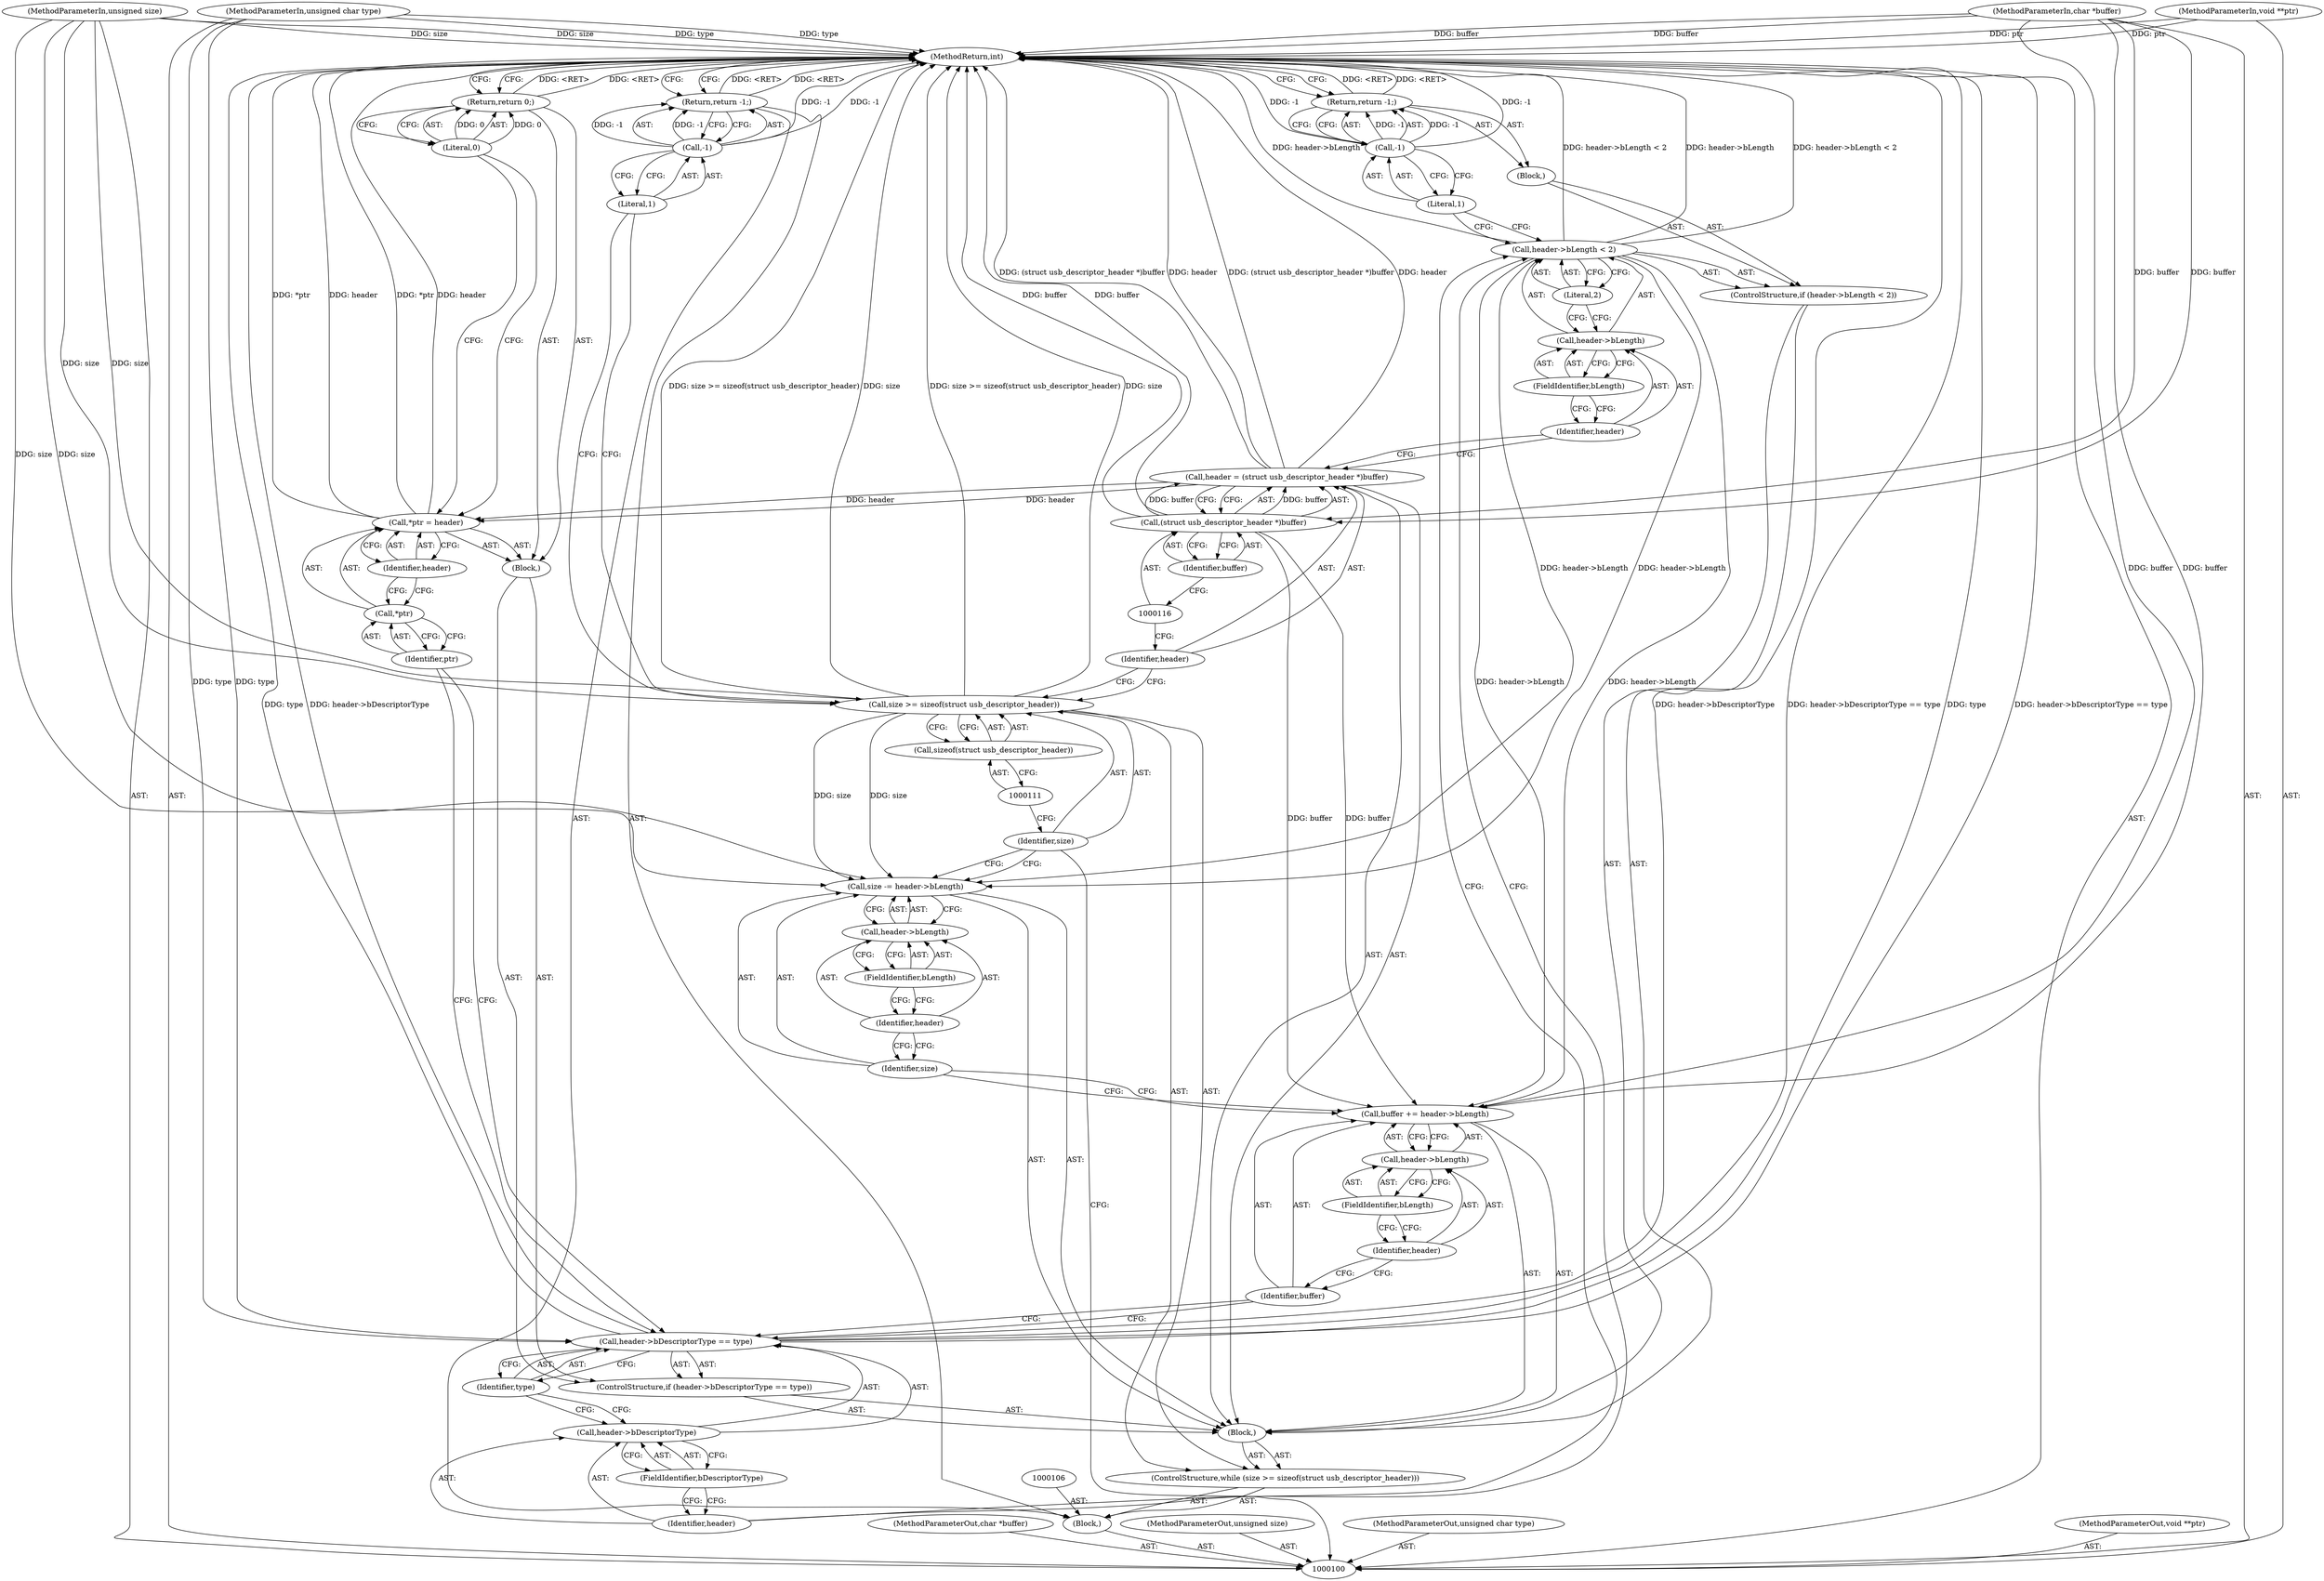 digraph "1_linux_704620afc70cf47abb9d6a1a57f3825d2bca49cf_0" {
"1000154" [label="(MethodReturn,int)"];
"1000101" [label="(MethodParameterIn,char *buffer)"];
"1000215" [label="(MethodParameterOut,char *buffer)"];
"1000102" [label="(MethodParameterIn,unsigned size)"];
"1000216" [label="(MethodParameterOut,unsigned size)"];
"1000126" [label="(Call,-1)"];
"1000127" [label="(Literal,1)"];
"1000125" [label="(Return,return -1;)"];
"1000132" [label="(FieldIdentifier,bDescriptorType)"];
"1000128" [label="(ControlStructure,if (header->bDescriptorType == type))"];
"1000133" [label="(Identifier,type)"];
"1000134" [label="(Block,)"];
"1000129" [label="(Call,header->bDescriptorType == type)"];
"1000130" [label="(Call,header->bDescriptorType)"];
"1000131" [label="(Identifier,header)"];
"1000138" [label="(Identifier,header)"];
"1000135" [label="(Call,*ptr = header)"];
"1000136" [label="(Call,*ptr)"];
"1000137" [label="(Identifier,ptr)"];
"1000103" [label="(MethodParameterIn,unsigned char type)"];
"1000217" [label="(MethodParameterOut,unsigned char type)"];
"1000104" [label="(MethodParameterIn,void **ptr)"];
"1000218" [label="(MethodParameterOut,void **ptr)"];
"1000140" [label="(Literal,0)"];
"1000139" [label="(Return,return 0;)"];
"1000143" [label="(Call,header->bLength)"];
"1000144" [label="(Identifier,header)"];
"1000141" [label="(Call,buffer += header->bLength)"];
"1000142" [label="(Identifier,buffer)"];
"1000145" [label="(FieldIdentifier,bLength)"];
"1000148" [label="(Call,header->bLength)"];
"1000149" [label="(Identifier,header)"];
"1000150" [label="(FieldIdentifier,bLength)"];
"1000146" [label="(Call,size -= header->bLength)"];
"1000147" [label="(Identifier,size)"];
"1000151" [label="(Return,return -1;)"];
"1000152" [label="(Call,-1)"];
"1000153" [label="(Literal,1)"];
"1000105" [label="(Block,)"];
"1000110" [label="(Call,sizeof(struct usb_descriptor_header))"];
"1000107" [label="(ControlStructure,while (size >= sizeof(struct usb_descriptor_header)))"];
"1000112" [label="(Block,)"];
"1000108" [label="(Call,size >= sizeof(struct usb_descriptor_header))"];
"1000109" [label="(Identifier,size)"];
"1000115" [label="(Call,(struct usb_descriptor_header *)buffer)"];
"1000113" [label="(Call,header = (struct usb_descriptor_header *)buffer)"];
"1000114" [label="(Identifier,header)"];
"1000117" [label="(Identifier,buffer)"];
"1000122" [label="(FieldIdentifier,bLength)"];
"1000118" [label="(ControlStructure,if (header->bLength < 2))"];
"1000123" [label="(Literal,2)"];
"1000124" [label="(Block,)"];
"1000119" [label="(Call,header->bLength < 2)"];
"1000120" [label="(Call,header->bLength)"];
"1000121" [label="(Identifier,header)"];
"1000154" -> "1000100"  [label="AST: "];
"1000154" -> "1000125"  [label="CFG: "];
"1000154" -> "1000139"  [label="CFG: "];
"1000154" -> "1000151"  [label="CFG: "];
"1000139" -> "1000154"  [label="DDG: <RET>"];
"1000125" -> "1000154"  [label="DDG: <RET>"];
"1000151" -> "1000154"  [label="DDG: <RET>"];
"1000115" -> "1000154"  [label="DDG: buffer"];
"1000108" -> "1000154"  [label="DDG: size >= sizeof(struct usb_descriptor_header)"];
"1000108" -> "1000154"  [label="DDG: size"];
"1000104" -> "1000154"  [label="DDG: ptr"];
"1000113" -> "1000154"  [label="DDG: header"];
"1000113" -> "1000154"  [label="DDG: (struct usb_descriptor_header *)buffer"];
"1000152" -> "1000154"  [label="DDG: -1"];
"1000135" -> "1000154"  [label="DDG: *ptr"];
"1000135" -> "1000154"  [label="DDG: header"];
"1000119" -> "1000154"  [label="DDG: header->bLength < 2"];
"1000119" -> "1000154"  [label="DDG: header->bLength"];
"1000129" -> "1000154"  [label="DDG: header->bDescriptorType"];
"1000129" -> "1000154"  [label="DDG: header->bDescriptorType == type"];
"1000129" -> "1000154"  [label="DDG: type"];
"1000126" -> "1000154"  [label="DDG: -1"];
"1000103" -> "1000154"  [label="DDG: type"];
"1000102" -> "1000154"  [label="DDG: size"];
"1000101" -> "1000154"  [label="DDG: buffer"];
"1000101" -> "1000100"  [label="AST: "];
"1000101" -> "1000154"  [label="DDG: buffer"];
"1000101" -> "1000115"  [label="DDG: buffer"];
"1000101" -> "1000141"  [label="DDG: buffer"];
"1000215" -> "1000100"  [label="AST: "];
"1000102" -> "1000100"  [label="AST: "];
"1000102" -> "1000154"  [label="DDG: size"];
"1000102" -> "1000108"  [label="DDG: size"];
"1000102" -> "1000146"  [label="DDG: size"];
"1000216" -> "1000100"  [label="AST: "];
"1000126" -> "1000125"  [label="AST: "];
"1000126" -> "1000127"  [label="CFG: "];
"1000127" -> "1000126"  [label="AST: "];
"1000125" -> "1000126"  [label="CFG: "];
"1000126" -> "1000154"  [label="DDG: -1"];
"1000126" -> "1000125"  [label="DDG: -1"];
"1000127" -> "1000126"  [label="AST: "];
"1000127" -> "1000119"  [label="CFG: "];
"1000126" -> "1000127"  [label="CFG: "];
"1000125" -> "1000124"  [label="AST: "];
"1000125" -> "1000126"  [label="CFG: "];
"1000126" -> "1000125"  [label="AST: "];
"1000154" -> "1000125"  [label="CFG: "];
"1000125" -> "1000154"  [label="DDG: <RET>"];
"1000126" -> "1000125"  [label="DDG: -1"];
"1000132" -> "1000130"  [label="AST: "];
"1000132" -> "1000131"  [label="CFG: "];
"1000130" -> "1000132"  [label="CFG: "];
"1000128" -> "1000112"  [label="AST: "];
"1000129" -> "1000128"  [label="AST: "];
"1000134" -> "1000128"  [label="AST: "];
"1000133" -> "1000129"  [label="AST: "];
"1000133" -> "1000130"  [label="CFG: "];
"1000129" -> "1000133"  [label="CFG: "];
"1000134" -> "1000128"  [label="AST: "];
"1000135" -> "1000134"  [label="AST: "];
"1000139" -> "1000134"  [label="AST: "];
"1000129" -> "1000128"  [label="AST: "];
"1000129" -> "1000133"  [label="CFG: "];
"1000130" -> "1000129"  [label="AST: "];
"1000133" -> "1000129"  [label="AST: "];
"1000137" -> "1000129"  [label="CFG: "];
"1000142" -> "1000129"  [label="CFG: "];
"1000129" -> "1000154"  [label="DDG: header->bDescriptorType"];
"1000129" -> "1000154"  [label="DDG: header->bDescriptorType == type"];
"1000129" -> "1000154"  [label="DDG: type"];
"1000103" -> "1000129"  [label="DDG: type"];
"1000130" -> "1000129"  [label="AST: "];
"1000130" -> "1000132"  [label="CFG: "];
"1000131" -> "1000130"  [label="AST: "];
"1000132" -> "1000130"  [label="AST: "];
"1000133" -> "1000130"  [label="CFG: "];
"1000131" -> "1000130"  [label="AST: "];
"1000131" -> "1000119"  [label="CFG: "];
"1000132" -> "1000131"  [label="CFG: "];
"1000138" -> "1000135"  [label="AST: "];
"1000138" -> "1000136"  [label="CFG: "];
"1000135" -> "1000138"  [label="CFG: "];
"1000135" -> "1000134"  [label="AST: "];
"1000135" -> "1000138"  [label="CFG: "];
"1000136" -> "1000135"  [label="AST: "];
"1000138" -> "1000135"  [label="AST: "];
"1000140" -> "1000135"  [label="CFG: "];
"1000135" -> "1000154"  [label="DDG: *ptr"];
"1000135" -> "1000154"  [label="DDG: header"];
"1000113" -> "1000135"  [label="DDG: header"];
"1000136" -> "1000135"  [label="AST: "];
"1000136" -> "1000137"  [label="CFG: "];
"1000137" -> "1000136"  [label="AST: "];
"1000138" -> "1000136"  [label="CFG: "];
"1000137" -> "1000136"  [label="AST: "];
"1000137" -> "1000129"  [label="CFG: "];
"1000136" -> "1000137"  [label="CFG: "];
"1000103" -> "1000100"  [label="AST: "];
"1000103" -> "1000154"  [label="DDG: type"];
"1000103" -> "1000129"  [label="DDG: type"];
"1000217" -> "1000100"  [label="AST: "];
"1000104" -> "1000100"  [label="AST: "];
"1000104" -> "1000154"  [label="DDG: ptr"];
"1000218" -> "1000100"  [label="AST: "];
"1000140" -> "1000139"  [label="AST: "];
"1000140" -> "1000135"  [label="CFG: "];
"1000139" -> "1000140"  [label="CFG: "];
"1000140" -> "1000139"  [label="DDG: 0"];
"1000139" -> "1000134"  [label="AST: "];
"1000139" -> "1000140"  [label="CFG: "];
"1000140" -> "1000139"  [label="AST: "];
"1000154" -> "1000139"  [label="CFG: "];
"1000139" -> "1000154"  [label="DDG: <RET>"];
"1000140" -> "1000139"  [label="DDG: 0"];
"1000143" -> "1000141"  [label="AST: "];
"1000143" -> "1000145"  [label="CFG: "];
"1000144" -> "1000143"  [label="AST: "];
"1000145" -> "1000143"  [label="AST: "];
"1000141" -> "1000143"  [label="CFG: "];
"1000144" -> "1000143"  [label="AST: "];
"1000144" -> "1000142"  [label="CFG: "];
"1000145" -> "1000144"  [label="CFG: "];
"1000141" -> "1000112"  [label="AST: "];
"1000141" -> "1000143"  [label="CFG: "];
"1000142" -> "1000141"  [label="AST: "];
"1000143" -> "1000141"  [label="AST: "];
"1000147" -> "1000141"  [label="CFG: "];
"1000119" -> "1000141"  [label="DDG: header->bLength"];
"1000115" -> "1000141"  [label="DDG: buffer"];
"1000101" -> "1000141"  [label="DDG: buffer"];
"1000142" -> "1000141"  [label="AST: "];
"1000142" -> "1000129"  [label="CFG: "];
"1000144" -> "1000142"  [label="CFG: "];
"1000145" -> "1000143"  [label="AST: "];
"1000145" -> "1000144"  [label="CFG: "];
"1000143" -> "1000145"  [label="CFG: "];
"1000148" -> "1000146"  [label="AST: "];
"1000148" -> "1000150"  [label="CFG: "];
"1000149" -> "1000148"  [label="AST: "];
"1000150" -> "1000148"  [label="AST: "];
"1000146" -> "1000148"  [label="CFG: "];
"1000149" -> "1000148"  [label="AST: "];
"1000149" -> "1000147"  [label="CFG: "];
"1000150" -> "1000149"  [label="CFG: "];
"1000150" -> "1000148"  [label="AST: "];
"1000150" -> "1000149"  [label="CFG: "];
"1000148" -> "1000150"  [label="CFG: "];
"1000146" -> "1000112"  [label="AST: "];
"1000146" -> "1000148"  [label="CFG: "];
"1000147" -> "1000146"  [label="AST: "];
"1000148" -> "1000146"  [label="AST: "];
"1000109" -> "1000146"  [label="CFG: "];
"1000119" -> "1000146"  [label="DDG: header->bLength"];
"1000108" -> "1000146"  [label="DDG: size"];
"1000102" -> "1000146"  [label="DDG: size"];
"1000147" -> "1000146"  [label="AST: "];
"1000147" -> "1000141"  [label="CFG: "];
"1000149" -> "1000147"  [label="CFG: "];
"1000151" -> "1000105"  [label="AST: "];
"1000151" -> "1000152"  [label="CFG: "];
"1000152" -> "1000151"  [label="AST: "];
"1000154" -> "1000151"  [label="CFG: "];
"1000151" -> "1000154"  [label="DDG: <RET>"];
"1000152" -> "1000151"  [label="DDG: -1"];
"1000152" -> "1000151"  [label="AST: "];
"1000152" -> "1000153"  [label="CFG: "];
"1000153" -> "1000152"  [label="AST: "];
"1000151" -> "1000152"  [label="CFG: "];
"1000152" -> "1000154"  [label="DDG: -1"];
"1000152" -> "1000151"  [label="DDG: -1"];
"1000153" -> "1000152"  [label="AST: "];
"1000153" -> "1000108"  [label="CFG: "];
"1000152" -> "1000153"  [label="CFG: "];
"1000105" -> "1000100"  [label="AST: "];
"1000106" -> "1000105"  [label="AST: "];
"1000107" -> "1000105"  [label="AST: "];
"1000151" -> "1000105"  [label="AST: "];
"1000110" -> "1000108"  [label="AST: "];
"1000110" -> "1000111"  [label="CFG: "];
"1000111" -> "1000110"  [label="AST: "];
"1000108" -> "1000110"  [label="CFG: "];
"1000107" -> "1000105"  [label="AST: "];
"1000108" -> "1000107"  [label="AST: "];
"1000112" -> "1000107"  [label="AST: "];
"1000112" -> "1000107"  [label="AST: "];
"1000113" -> "1000112"  [label="AST: "];
"1000118" -> "1000112"  [label="AST: "];
"1000128" -> "1000112"  [label="AST: "];
"1000141" -> "1000112"  [label="AST: "];
"1000146" -> "1000112"  [label="AST: "];
"1000108" -> "1000107"  [label="AST: "];
"1000108" -> "1000110"  [label="CFG: "];
"1000109" -> "1000108"  [label="AST: "];
"1000110" -> "1000108"  [label="AST: "];
"1000114" -> "1000108"  [label="CFG: "];
"1000153" -> "1000108"  [label="CFG: "];
"1000108" -> "1000154"  [label="DDG: size >= sizeof(struct usb_descriptor_header)"];
"1000108" -> "1000154"  [label="DDG: size"];
"1000102" -> "1000108"  [label="DDG: size"];
"1000108" -> "1000146"  [label="DDG: size"];
"1000109" -> "1000108"  [label="AST: "];
"1000109" -> "1000146"  [label="CFG: "];
"1000109" -> "1000100"  [label="CFG: "];
"1000111" -> "1000109"  [label="CFG: "];
"1000115" -> "1000113"  [label="AST: "];
"1000115" -> "1000117"  [label="CFG: "];
"1000116" -> "1000115"  [label="AST: "];
"1000117" -> "1000115"  [label="AST: "];
"1000113" -> "1000115"  [label="CFG: "];
"1000115" -> "1000154"  [label="DDG: buffer"];
"1000115" -> "1000113"  [label="DDG: buffer"];
"1000101" -> "1000115"  [label="DDG: buffer"];
"1000115" -> "1000141"  [label="DDG: buffer"];
"1000113" -> "1000112"  [label="AST: "];
"1000113" -> "1000115"  [label="CFG: "];
"1000114" -> "1000113"  [label="AST: "];
"1000115" -> "1000113"  [label="AST: "];
"1000121" -> "1000113"  [label="CFG: "];
"1000113" -> "1000154"  [label="DDG: header"];
"1000113" -> "1000154"  [label="DDG: (struct usb_descriptor_header *)buffer"];
"1000115" -> "1000113"  [label="DDG: buffer"];
"1000113" -> "1000135"  [label="DDG: header"];
"1000114" -> "1000113"  [label="AST: "];
"1000114" -> "1000108"  [label="CFG: "];
"1000116" -> "1000114"  [label="CFG: "];
"1000117" -> "1000115"  [label="AST: "];
"1000117" -> "1000116"  [label="CFG: "];
"1000115" -> "1000117"  [label="CFG: "];
"1000122" -> "1000120"  [label="AST: "];
"1000122" -> "1000121"  [label="CFG: "];
"1000120" -> "1000122"  [label="CFG: "];
"1000118" -> "1000112"  [label="AST: "];
"1000119" -> "1000118"  [label="AST: "];
"1000124" -> "1000118"  [label="AST: "];
"1000123" -> "1000119"  [label="AST: "];
"1000123" -> "1000120"  [label="CFG: "];
"1000119" -> "1000123"  [label="CFG: "];
"1000124" -> "1000118"  [label="AST: "];
"1000125" -> "1000124"  [label="AST: "];
"1000119" -> "1000118"  [label="AST: "];
"1000119" -> "1000123"  [label="CFG: "];
"1000120" -> "1000119"  [label="AST: "];
"1000123" -> "1000119"  [label="AST: "];
"1000127" -> "1000119"  [label="CFG: "];
"1000131" -> "1000119"  [label="CFG: "];
"1000119" -> "1000154"  [label="DDG: header->bLength < 2"];
"1000119" -> "1000154"  [label="DDG: header->bLength"];
"1000119" -> "1000141"  [label="DDG: header->bLength"];
"1000119" -> "1000146"  [label="DDG: header->bLength"];
"1000120" -> "1000119"  [label="AST: "];
"1000120" -> "1000122"  [label="CFG: "];
"1000121" -> "1000120"  [label="AST: "];
"1000122" -> "1000120"  [label="AST: "];
"1000123" -> "1000120"  [label="CFG: "];
"1000121" -> "1000120"  [label="AST: "];
"1000121" -> "1000113"  [label="CFG: "];
"1000122" -> "1000121"  [label="CFG: "];
}
